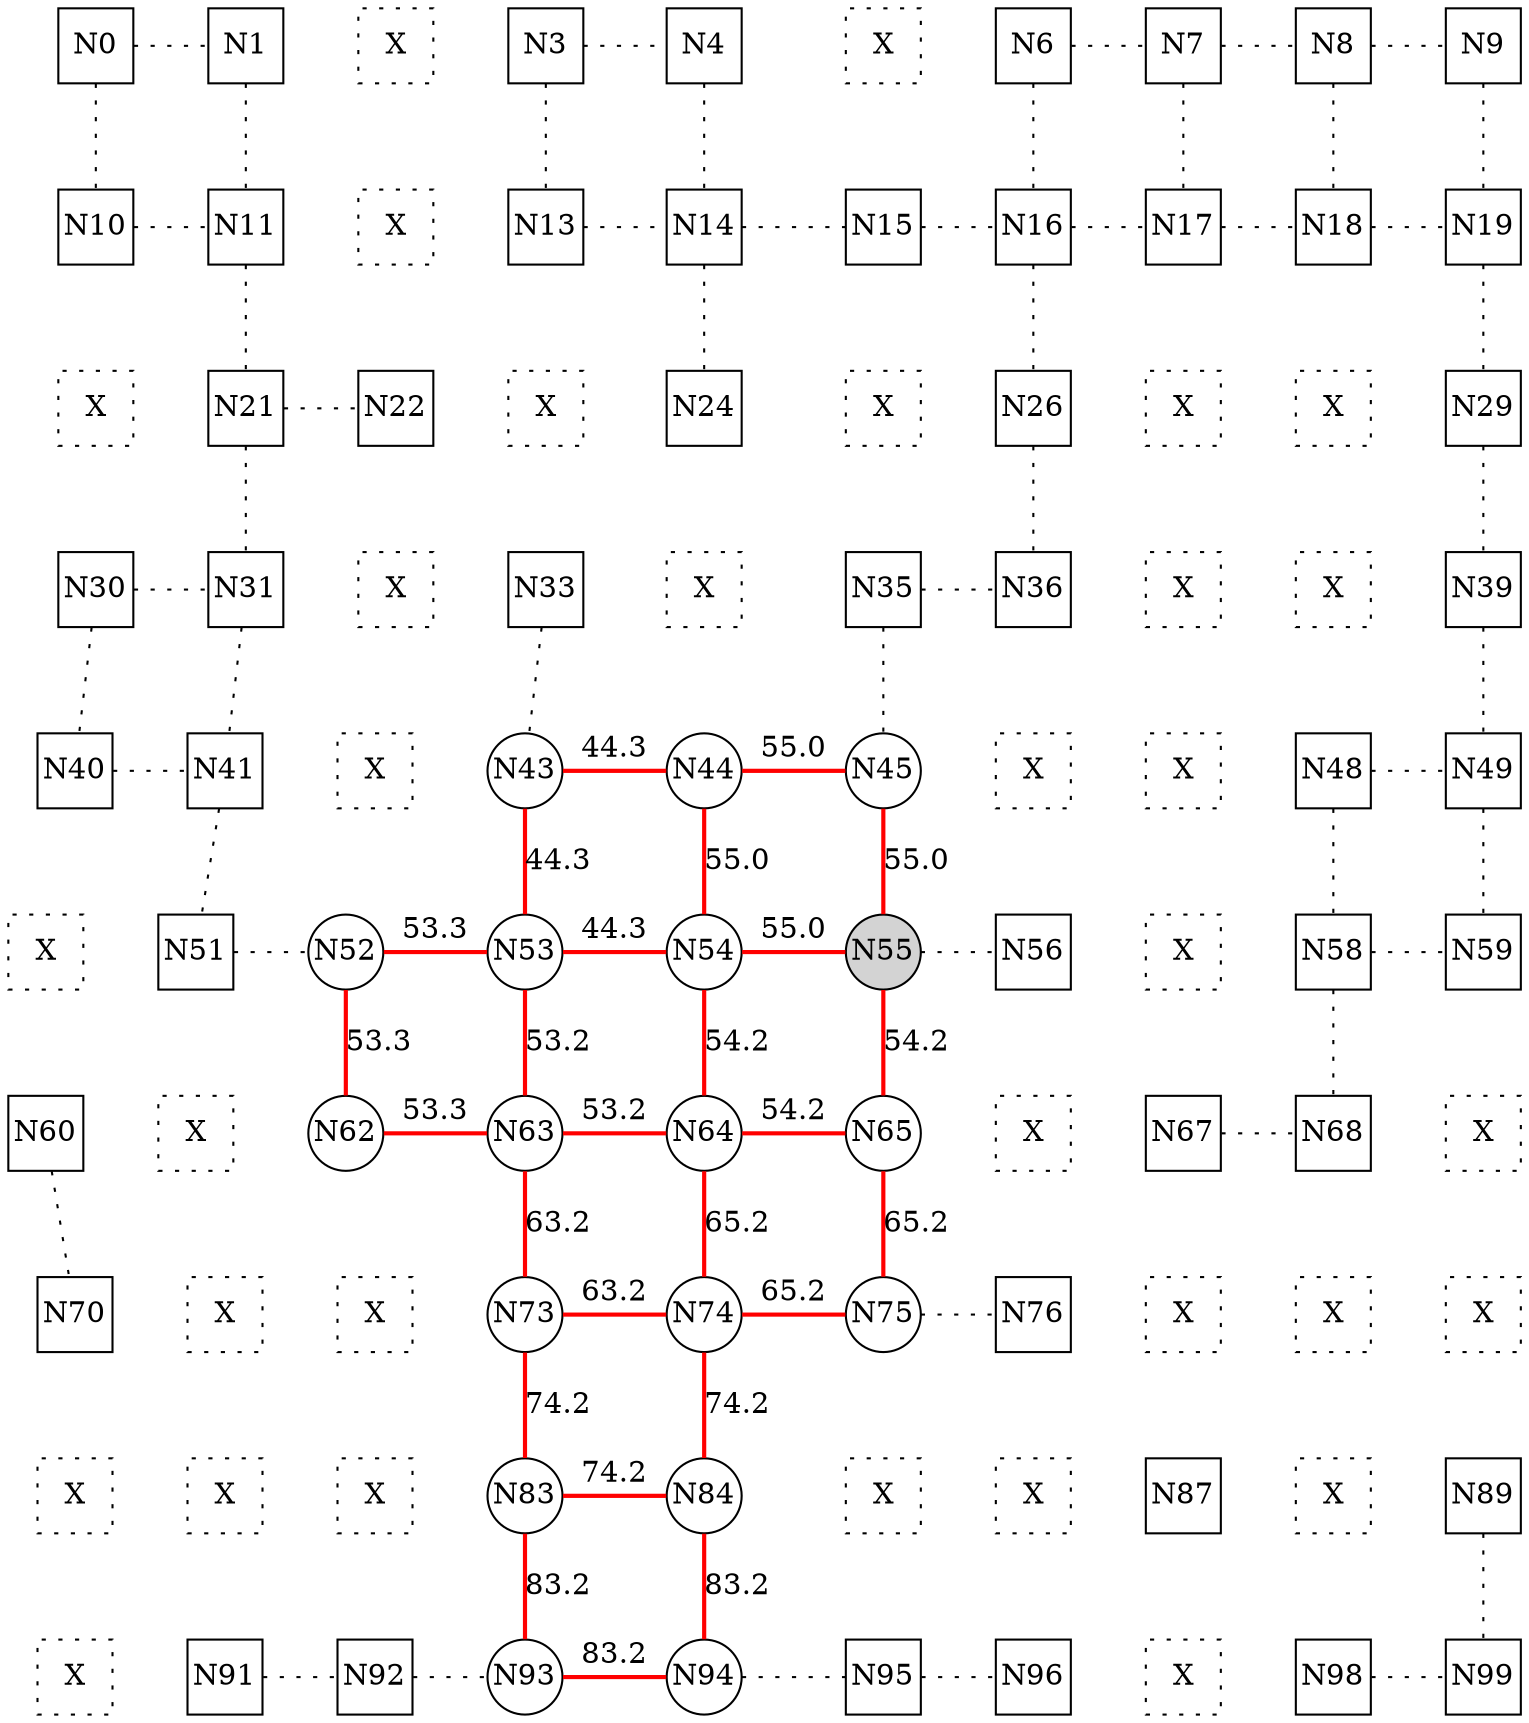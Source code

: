 
 digraph G { graph [layout=dot] 
 {rank=same; N0 [shape=square, fixedsize=true]; N1 [shape=square, fixedsize=true]; N2 [shape=square, style=dotted, fixedsize=true, label=X]; N3 [shape=square, fixedsize=true]; N4 [shape=square, fixedsize=true]; N5 [shape=square, style=dotted, fixedsize=true, label=X]; N6 [shape=square, fixedsize=true]; N7 [shape=square, fixedsize=true]; N8 [shape=square, fixedsize=true]; N9 [shape=square, fixedsize=true];  }
 {rank=same; N10 [shape=square, fixedsize=true]; N11 [shape=square, fixedsize=true]; N12 [shape=square, style=dotted, fixedsize=true, label=X]; N13 [shape=square, fixedsize=true]; N14 [shape=square, fixedsize=true]; N15 [shape=square, fixedsize=true]; N16 [shape=square, fixedsize=true]; N17 [shape=square, fixedsize=true]; N18 [shape=square, fixedsize=true]; N19 [shape=square, fixedsize=true];  }
 {rank=same; N20 [shape=square, style=dotted, fixedsize=true, label=X]; N21 [shape=square, fixedsize=true]; N22 [shape=square, fixedsize=true]; N23 [shape=square, style=dotted, fixedsize=true, label=X]; N24 [shape=square, fixedsize=true]; N25 [shape=square, style=dotted, fixedsize=true, label=X]; N26 [shape=square, fixedsize=true]; N27 [shape=square, style=dotted, fixedsize=true, label=X]; N28 [shape=square, style=dotted, fixedsize=true, label=X]; N29 [shape=square, fixedsize=true];  }
 {rank=same; N30 [shape=square, fixedsize=true]; N31 [shape=square, fixedsize=true]; N32 [shape=square, style=dotted, fixedsize=true, label=X]; N33 [shape=square, fixedsize=true]; N34 [shape=square, style=dotted, fixedsize=true, label=X]; N35 [shape=square, fixedsize=true]; N36 [shape=square, fixedsize=true]; N37 [shape=square, style=dotted, fixedsize=true, label=X]; N38 [shape=square, style=dotted, fixedsize=true, label=X]; N39 [shape=square, fixedsize=true];  }
 {rank=same; N40 [shape=square, fixedsize=true]; N41 [shape=square, fixedsize=true]; N42 [shape=square, style=dotted, fixedsize=true, label=X]; N43 [shape=circle, fixedsize=true]; N44 [shape=circle, fixedsize=true]; N45 [shape=circle, fixedsize=true]; N46 [shape=square, style=dotted, fixedsize=true, label=X]; N47 [shape=square, style=dotted, fixedsize=true, label=X]; N48 [shape=square, fixedsize=true]; N49 [shape=square, fixedsize=true];  }
 {rank=same; N50 [shape=square, style=dotted, fixedsize=true, label=X]; N51 [shape=square, fixedsize=true]; N52 [shape=circle, fixedsize=true]; N53 [shape=circle, fixedsize=true]; N54 [shape=circle, fixedsize=true]; N55 [shape=circle, style=filled, fixedsize=true]; N56 [shape=square, fixedsize=true]; N57 [shape=square, style=dotted, fixedsize=true, label=X]; N58 [shape=square, fixedsize=true]; N59 [shape=square, fixedsize=true];  }
 {rank=same; N60 [shape=square, fixedsize=true]; N61 [shape=square, style=dotted, fixedsize=true, label=X]; N62 [shape=circle, fixedsize=true]; N63 [shape=circle, fixedsize=true]; N64 [shape=circle, fixedsize=true]; N65 [shape=circle, fixedsize=true]; N66 [shape=square, style=dotted, fixedsize=true, label=X]; N67 [shape=square, fixedsize=true]; N68 [shape=square, fixedsize=true]; N69 [shape=square, style=dotted, fixedsize=true, label=X];  }
 {rank=same; N70 [shape=square, fixedsize=true]; N71 [shape=square, style=dotted, fixedsize=true, label=X]; N72 [shape=square, style=dotted, fixedsize=true, label=X]; N73 [shape=circle, fixedsize=true]; N74 [shape=circle, fixedsize=true]; N75 [shape=circle, fixedsize=true]; N76 [shape=square, fixedsize=true]; N77 [shape=square, style=dotted, fixedsize=true, label=X]; N78 [shape=square, style=dotted, fixedsize=true, label=X]; N79 [shape=square, style=dotted, fixedsize=true, label=X];  }
 {rank=same; N80 [shape=square, style=dotted, fixedsize=true, label=X]; N81 [shape=square, style=dotted, fixedsize=true, label=X]; N82 [shape=square, style=dotted, fixedsize=true, label=X]; N83 [shape=circle, fixedsize=true]; N84 [shape=circle, fixedsize=true]; N85 [shape=square, style=dotted, fixedsize=true, label=X]; N86 [shape=square, style=dotted, fixedsize=true, label=X]; N87 [shape=square, fixedsize=true]; N88 [shape=square, style=dotted, fixedsize=true, label=X]; N89 [shape=square, fixedsize=true];  }
 {rank=same; N90 [shape=square, style=dotted, fixedsize=true, label=X]; N91 [shape=square, fixedsize=true]; N92 [shape=square, fixedsize=true]; N93 [shape=circle, fixedsize=true]; N94 [shape=circle, fixedsize=true]; N95 [shape=square, fixedsize=true]; N96 [shape=square, fixedsize=true]; N97 [shape=square, style=dotted, fixedsize=true, label=X]; N98 [shape=square, fixedsize=true]; N99 [shape=square, fixedsize=true];  }
N0->N1 [dir=none, style=dotted, label=""]
N1->N2 [dir=none, style=invis, label=" "]
N2->N3 [dir=none, style=invis, label=" "]
N3->N4 [dir=none, style=dotted, label=""]
N4->N5 [dir=none, style=invis, label=" "]
N5->N6 [dir=none, style=invis, label=" "]
N6->N7 [dir=none, style=dotted, label=""]
N7->N8 [dir=none, style=dotted, label=""]
N8->N9 [dir=none, style=dotted, label=""]
N10->N11 [dir=none, style=dotted, label=""]
N11->N12 [dir=none, style=invis, label=" "]
N12->N13 [dir=none, style=invis, label=" "]
N13->N14 [dir=none, style=dotted, label=""]
N14->N15 [dir=none, style=dotted, label=""]
N15->N16 [dir=none, style=dotted, label=""]
N16->N17 [dir=none, style=dotted, label=""]
N17->N18 [dir=none, style=dotted, label=""]
N18->N19 [dir=none, style=dotted, label=""]
N20->N21 [dir=none, style=invis, label=" "]
N21->N22 [dir=none, style=dotted, label=""]
N22->N23 [dir=none, style=invis, label=" "]
N23->N24 [dir=none, style=invis, label=" "]
N24->N25 [dir=none, style=invis, label=" "]
N25->N26 [dir=none, style=invis, label=" "]
N26->N27 [dir=none, style=invis, label=" "]
N27->N28 [dir=none, style=invis, label=" "]
N28->N29 [dir=none, style=invis, label=" "]
N30->N31 [dir=none, style=dotted, label=""]
N31->N32 [dir=none, style=invis, label=" "]
N32->N33 [dir=none, style=invis, label=" "]
N33->N34 [dir=none, style=invis, label=" "]
N34->N35 [dir=none, style=invis, label=" "]
N35->N36 [dir=none, style=dotted, label=""]
N36->N37 [dir=none, style=invis, label=" "]
N37->N38 [dir=none, style=invis, label=" "]
N38->N39 [dir=none, style=invis, label=" "]
N40->N41 [dir=none, style=dotted, label=""]
N41->N42 [dir=none, style=invis, label=" "]
N42->N43 [dir=none, style=invis, label=" "]
N43->N44 [dir=none, color=red, style=bold, label="44.3"]
N44->N45 [dir=none, color=red, style=bold, label="55.0"]
N45->N46 [dir=none, style=invis, label=" "]
N46->N47 [dir=none, style=invis, label=" "]
N47->N48 [dir=none, style=invis, label=" "]
N48->N49 [dir=none, style=dotted, label=""]
N50->N51 [dir=none, style=invis, label=" "]
N51->N52 [dir=none, style=dotted, label=""]
N52->N53 [dir=none, color=red, style=bold, label="53.3"]
N53->N54 [dir=none, color=red, style=bold, label="44.3"]
N54->N55 [dir=none, color=red, style=bold, label="55.0"]
N55->N56 [dir=none, style=dotted, label=""]
N56->N57 [dir=none, style=invis, label=" "]
N57->N58 [dir=none, style=invis, label=" "]
N58->N59 [dir=none, style=dotted, label=""]
N60->N61 [dir=none, style=invis, label=" "]
N61->N62 [dir=none, style=invis, label=" "]
N62->N63 [dir=none, color=red, style=bold, label="53.3"]
N63->N64 [dir=none, color=red, style=bold, label="53.2"]
N64->N65 [dir=none, color=red, style=bold, label="54.2"]
N65->N66 [dir=none, style=invis, label=" "]
N66->N67 [dir=none, style=invis, label=" "]
N67->N68 [dir=none, style=dotted, label=""]
N68->N69 [dir=none, style=invis, label=" "]
N70->N71 [dir=none, style=invis, label=" "]
N71->N72 [dir=none, style=invis, label=" "]
N72->N73 [dir=none, style=invis, label=" "]
N73->N74 [dir=none, color=red, style=bold, label="63.2"]
N74->N75 [dir=none, color=red, style=bold, label="65.2"]
N75->N76 [dir=none, style=dotted, label=""]
N76->N77 [dir=none, style=invis, label=" "]
N77->N78 [dir=none, style=invis, label=" "]
N78->N79 [dir=none, style=invis, label=" "]
N80->N81 [dir=none, style=invis, label=" "]
N81->N82 [dir=none, style=invis, label=" "]
N82->N83 [dir=none, style=invis, label=" "]
N83->N84 [dir=none, color=red, style=bold, label="74.2"]
N84->N85 [dir=none, style=invis, label=" "]
N85->N86 [dir=none, style=invis, label=" "]
N86->N87 [dir=none, style=invis, label=" "]
N87->N88 [dir=none, style=invis, label=" "]
N88->N89 [dir=none, style=invis, label=" "]
N90->N91 [dir=none, style=invis, label=" "]
N91->N92 [dir=none, style=dotted, label=""]
N92->N93 [dir=none, style=dotted, label=""]
N93->N94 [dir=none, color=red, style=bold, label="83.2"]
N94->N95 [dir=none, style=dotted, label=""]
N95->N96 [dir=none, style=dotted, label=""]
N96->N97 [dir=none, style=invis, label=" "]
N97->N98 [dir=none, style=invis, label=" "]
N98->N99 [dir=none, style=dotted, label=""]
N0->N10 [dir=none, style=dotted, label=""]
N10->N20 [dir=none, style=invis, label=" "]
N20->N30 [dir=none, style=invis, label=" "]
N30->N40 [dir=none, style=dotted, label=""]
N40->N50 [dir=none, style=invis, label=" "]
N50->N60 [dir=none, style=invis, label=" "]
N60->N70 [dir=none, style=dotted, label=""]
N70->N80 [dir=none, style=invis, label=" "]
N80->N90 [dir=none, style=invis, label=" "]
N1->N11 [dir=none, style=dotted, label=""]
N11->N21 [dir=none, style=dotted, label=""]
N21->N31 [dir=none, style=dotted, label=""]
N31->N41 [dir=none, style=dotted, label=""]
N41->N51 [dir=none, style=dotted, label=""]
N51->N61 [dir=none, style=invis, label=" "]
N61->N71 [dir=none, style=invis, label=" "]
N71->N81 [dir=none, style=invis, label=" "]
N81->N91 [dir=none, style=invis, label=" "]
N2->N12 [dir=none, style=invis, label=" "]
N12->N22 [dir=none, style=invis, label=" "]
N22->N32 [dir=none, style=invis, label=" "]
N32->N42 [dir=none, style=invis, label=" "]
N42->N52 [dir=none, style=invis, label=" "]
N52->N62 [dir=none, color=red, style=bold, label="53.3"]
N62->N72 [dir=none, style=invis, label=" "]
N72->N82 [dir=none, style=invis, label=" "]
N82->N92 [dir=none, style=invis, label=" "]
N3->N13 [dir=none, style=dotted, label=""]
N13->N23 [dir=none, style=invis, label=" "]
N23->N33 [dir=none, style=invis, label=" "]
N33->N43 [dir=none, style=dotted, label=""]
N43->N53 [dir=none, color=red, style=bold, label="44.3"]
N53->N63 [dir=none, color=red, style=bold, label="53.2"]
N63->N73 [dir=none, color=red, style=bold, label="63.2"]
N73->N83 [dir=none, color=red, style=bold, label="74.2"]
N83->N93 [dir=none, color=red, style=bold, label="83.2"]
N4->N14 [dir=none, style=dotted, label=""]
N14->N24 [dir=none, style=dotted, label=""]
N24->N34 [dir=none, style=invis, label=" "]
N34->N44 [dir=none, style=invis, label=" "]
N44->N54 [dir=none, color=red, style=bold, label="55.0"]
N54->N64 [dir=none, color=red, style=bold, label="54.2"]
N64->N74 [dir=none, color=red, style=bold, label="65.2"]
N74->N84 [dir=none, color=red, style=bold, label="74.2"]
N84->N94 [dir=none, color=red, style=bold, label="83.2"]
N5->N15 [dir=none, style=invis, label=" "]
N15->N25 [dir=none, style=invis, label=" "]
N25->N35 [dir=none, style=invis, label=" "]
N35->N45 [dir=none, style=dotted, label=""]
N45->N55 [dir=none, color=red, style=bold, label="55.0"]
N55->N65 [dir=none, color=red, style=bold, label="54.2"]
N65->N75 [dir=none, color=red, style=bold, label="65.2"]
N75->N85 [dir=none, style=invis, label=" "]
N85->N95 [dir=none, style=invis, label=" "]
N6->N16 [dir=none, style=dotted, label=""]
N16->N26 [dir=none, style=dotted, label=""]
N26->N36 [dir=none, style=dotted, label=""]
N36->N46 [dir=none, style=invis, label=" "]
N46->N56 [dir=none, style=invis, label=" "]
N56->N66 [dir=none, style=invis, label=" "]
N66->N76 [dir=none, style=invis, label=" "]
N76->N86 [dir=none, style=invis, label=" "]
N86->N96 [dir=none, style=invis, label=" "]
N7->N17 [dir=none, style=dotted, label=""]
N17->N27 [dir=none, style=invis, label=" "]
N27->N37 [dir=none, style=invis, label=" "]
N37->N47 [dir=none, style=invis, label=" "]
N47->N57 [dir=none, style=invis, label=" "]
N57->N67 [dir=none, style=invis, label=" "]
N67->N77 [dir=none, style=invis, label=" "]
N77->N87 [dir=none, style=invis, label=" "]
N87->N97 [dir=none, style=invis, label=" "]
N8->N18 [dir=none, style=dotted, label=""]
N18->N28 [dir=none, style=invis, label=" "]
N28->N38 [dir=none, style=invis, label=" "]
N38->N48 [dir=none, style=invis, label=" "]
N48->N58 [dir=none, style=dotted, label=""]
N58->N68 [dir=none, style=dotted, label=""]
N68->N78 [dir=none, style=invis, label=" "]
N78->N88 [dir=none, style=invis, label=" "]
N88->N98 [dir=none, style=invis, label=" "]
N9->N19 [dir=none, style=dotted, label=""]
N19->N29 [dir=none, style=dotted, label=""]
N29->N39 [dir=none, style=dotted, label=""]
N39->N49 [dir=none, style=dotted, label=""]
N49->N59 [dir=none, style=dotted, label=""]
N59->N69 [dir=none, style=invis, label=" "]
N69->N79 [dir=none, style=invis, label=" "]
N79->N89 [dir=none, style=invis, label=" "]
N89->N99 [dir=none, style=dotted, label=""]
 }